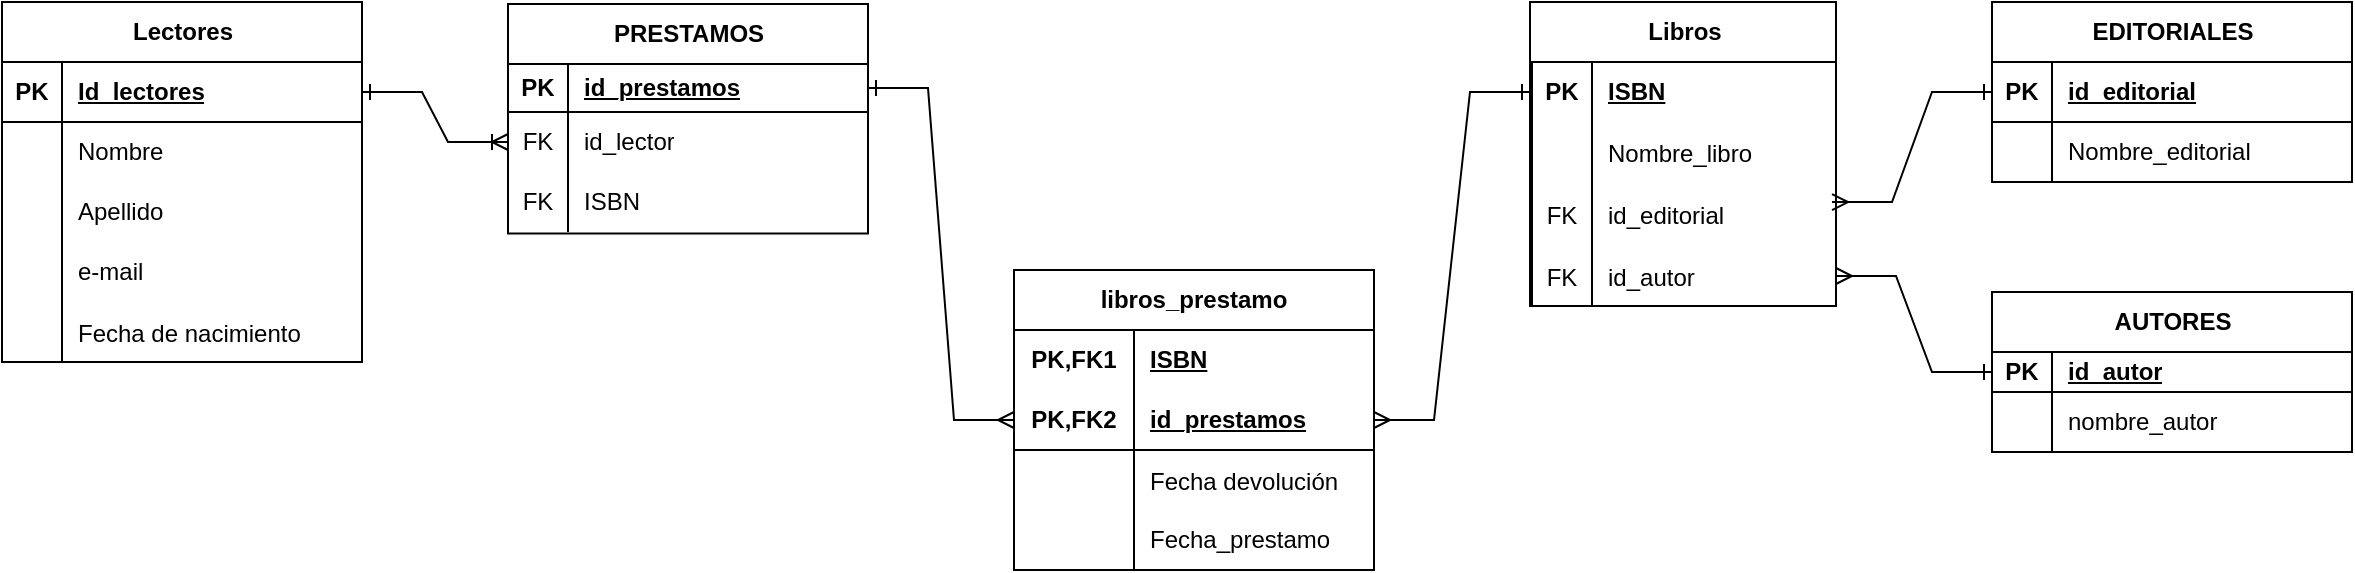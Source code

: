 <mxfile version="24.2.7" type="device">
  <diagram id="R2lEEEUBdFMjLlhIrx00" name="Page-1">
    <mxGraphModel dx="2534" dy="1622" grid="0" gridSize="10" guides="1" tooltips="1" connect="1" arrows="1" fold="1" page="1" pageScale="1" pageWidth="1100" pageHeight="850" math="0" shadow="0" extFonts="Permanent Marker^https://fonts.googleapis.com/css?family=Permanent+Marker">
      <root>
        <mxCell id="0" />
        <mxCell id="1" parent="0" />
        <mxCell id="Cp0pD_NHWyEYIWfsUDPW-1" value="Lectores" style="shape=table;startSize=30;container=1;collapsible=1;childLayout=tableLayout;fixedRows=1;rowLines=0;fontStyle=1;align=center;resizeLast=1;html=1;labelBackgroundColor=none;" parent="1" vertex="1">
          <mxGeometry x="-588" y="-19" width="180" height="180" as="geometry">
            <mxRectangle x="89" y="92" width="81" height="30" as="alternateBounds" />
          </mxGeometry>
        </mxCell>
        <mxCell id="Cp0pD_NHWyEYIWfsUDPW-2" value="" style="shape=tableRow;horizontal=0;startSize=0;swimlaneHead=0;swimlaneBody=0;fillColor=none;collapsible=0;dropTarget=0;points=[[0,0.5],[1,0.5]];portConstraint=eastwest;top=0;left=0;right=0;bottom=1;labelBackgroundColor=none;" parent="Cp0pD_NHWyEYIWfsUDPW-1" vertex="1">
          <mxGeometry y="30" width="180" height="30" as="geometry" />
        </mxCell>
        <mxCell id="Cp0pD_NHWyEYIWfsUDPW-3" value="PK" style="shape=partialRectangle;connectable=0;fillColor=none;top=0;left=0;bottom=0;right=0;fontStyle=1;overflow=hidden;whiteSpace=wrap;html=1;labelBackgroundColor=none;" parent="Cp0pD_NHWyEYIWfsUDPW-2" vertex="1">
          <mxGeometry width="30" height="30" as="geometry">
            <mxRectangle width="30" height="30" as="alternateBounds" />
          </mxGeometry>
        </mxCell>
        <mxCell id="Cp0pD_NHWyEYIWfsUDPW-4" value="Id_lectores" style="shape=partialRectangle;connectable=0;fillColor=none;top=0;left=0;bottom=0;right=0;align=left;spacingLeft=6;fontStyle=5;overflow=hidden;whiteSpace=wrap;html=1;labelBackgroundColor=none;" parent="Cp0pD_NHWyEYIWfsUDPW-2" vertex="1">
          <mxGeometry x="30" width="150" height="30" as="geometry">
            <mxRectangle width="150" height="30" as="alternateBounds" />
          </mxGeometry>
        </mxCell>
        <mxCell id="Cp0pD_NHWyEYIWfsUDPW-5" value="" style="shape=tableRow;horizontal=0;startSize=0;swimlaneHead=0;swimlaneBody=0;fillColor=none;collapsible=0;dropTarget=0;points=[[0,0.5],[1,0.5]];portConstraint=eastwest;top=0;left=0;right=0;bottom=0;labelBackgroundColor=none;" parent="Cp0pD_NHWyEYIWfsUDPW-1" vertex="1">
          <mxGeometry y="60" width="180" height="30" as="geometry" />
        </mxCell>
        <mxCell id="Cp0pD_NHWyEYIWfsUDPW-6" value="" style="shape=partialRectangle;connectable=0;fillColor=none;top=0;left=0;bottom=0;right=0;editable=1;overflow=hidden;whiteSpace=wrap;html=1;labelBackgroundColor=none;" parent="Cp0pD_NHWyEYIWfsUDPW-5" vertex="1">
          <mxGeometry width="30" height="30" as="geometry">
            <mxRectangle width="30" height="30" as="alternateBounds" />
          </mxGeometry>
        </mxCell>
        <mxCell id="Cp0pD_NHWyEYIWfsUDPW-7" value="Nombre" style="shape=partialRectangle;connectable=0;fillColor=none;top=0;left=0;bottom=0;right=0;align=left;spacingLeft=6;overflow=hidden;whiteSpace=wrap;html=1;labelBackgroundColor=none;" parent="Cp0pD_NHWyEYIWfsUDPW-5" vertex="1">
          <mxGeometry x="30" width="150" height="30" as="geometry">
            <mxRectangle width="150" height="30" as="alternateBounds" />
          </mxGeometry>
        </mxCell>
        <mxCell id="Cp0pD_NHWyEYIWfsUDPW-8" value="" style="shape=tableRow;horizontal=0;startSize=0;swimlaneHead=0;swimlaneBody=0;fillColor=none;collapsible=0;dropTarget=0;points=[[0,0.5],[1,0.5]];portConstraint=eastwest;top=0;left=0;right=0;bottom=0;labelBackgroundColor=none;" parent="Cp0pD_NHWyEYIWfsUDPW-1" vertex="1">
          <mxGeometry y="90" width="180" height="30" as="geometry" />
        </mxCell>
        <mxCell id="Cp0pD_NHWyEYIWfsUDPW-9" value="" style="shape=partialRectangle;connectable=0;fillColor=none;top=0;left=0;bottom=0;right=0;editable=1;overflow=hidden;whiteSpace=wrap;html=1;labelBackgroundColor=none;" parent="Cp0pD_NHWyEYIWfsUDPW-8" vertex="1">
          <mxGeometry width="30" height="30" as="geometry">
            <mxRectangle width="30" height="30" as="alternateBounds" />
          </mxGeometry>
        </mxCell>
        <mxCell id="Cp0pD_NHWyEYIWfsUDPW-10" value="Apellido" style="shape=partialRectangle;connectable=0;fillColor=none;top=0;left=0;bottom=0;right=0;align=left;spacingLeft=6;overflow=hidden;whiteSpace=wrap;html=1;labelBackgroundColor=none;" parent="Cp0pD_NHWyEYIWfsUDPW-8" vertex="1">
          <mxGeometry x="30" width="150" height="30" as="geometry">
            <mxRectangle width="150" height="30" as="alternateBounds" />
          </mxGeometry>
        </mxCell>
        <mxCell id="Cp0pD_NHWyEYIWfsUDPW-11" value="" style="shape=tableRow;horizontal=0;startSize=0;swimlaneHead=0;swimlaneBody=0;fillColor=none;collapsible=0;dropTarget=0;points=[[0,0.5],[1,0.5]];portConstraint=eastwest;top=0;left=0;right=0;bottom=0;labelBackgroundColor=none;" parent="Cp0pD_NHWyEYIWfsUDPW-1" vertex="1">
          <mxGeometry y="120" width="180" height="30" as="geometry" />
        </mxCell>
        <mxCell id="Cp0pD_NHWyEYIWfsUDPW-12" value="" style="shape=partialRectangle;connectable=0;fillColor=none;top=0;left=0;bottom=0;right=0;editable=1;overflow=hidden;whiteSpace=wrap;html=1;labelBackgroundColor=none;" parent="Cp0pD_NHWyEYIWfsUDPW-11" vertex="1">
          <mxGeometry width="30" height="30" as="geometry">
            <mxRectangle width="30" height="30" as="alternateBounds" />
          </mxGeometry>
        </mxCell>
        <mxCell id="Cp0pD_NHWyEYIWfsUDPW-13" value="e-mail" style="shape=partialRectangle;connectable=0;fillColor=none;top=0;left=0;bottom=0;right=0;align=left;spacingLeft=6;overflow=hidden;whiteSpace=wrap;html=1;labelBackgroundColor=none;" parent="Cp0pD_NHWyEYIWfsUDPW-11" vertex="1">
          <mxGeometry x="30" width="150" height="30" as="geometry">
            <mxRectangle width="150" height="30" as="alternateBounds" />
          </mxGeometry>
        </mxCell>
        <mxCell id="dyEYAmMrbTu9utNj_kfI-36" value="" style="shape=tableRow;horizontal=0;startSize=0;swimlaneHead=0;swimlaneBody=0;fillColor=none;collapsible=0;dropTarget=0;points=[[0,0.5],[1,0.5]];portConstraint=eastwest;top=0;left=0;right=0;bottom=0;labelBackgroundColor=none;" parent="Cp0pD_NHWyEYIWfsUDPW-1" vertex="1">
          <mxGeometry y="150" width="180" height="30" as="geometry" />
        </mxCell>
        <mxCell id="dyEYAmMrbTu9utNj_kfI-37" value="" style="shape=partialRectangle;connectable=0;fillColor=none;top=0;left=0;bottom=0;right=0;editable=1;overflow=hidden;labelBackgroundColor=none;" parent="dyEYAmMrbTu9utNj_kfI-36" vertex="1">
          <mxGeometry width="30" height="30" as="geometry">
            <mxRectangle width="30" height="30" as="alternateBounds" />
          </mxGeometry>
        </mxCell>
        <mxCell id="dyEYAmMrbTu9utNj_kfI-38" value="Fecha de nacimiento" style="shape=partialRectangle;connectable=0;fillColor=none;top=0;left=0;bottom=0;right=0;align=left;spacingLeft=6;overflow=hidden;labelBackgroundColor=none;" parent="dyEYAmMrbTu9utNj_kfI-36" vertex="1">
          <mxGeometry x="30" width="150" height="30" as="geometry">
            <mxRectangle width="150" height="30" as="alternateBounds" />
          </mxGeometry>
        </mxCell>
        <mxCell id="dyEYAmMrbTu9utNj_kfI-5" value="Libros" style="shape=table;startSize=30;container=1;collapsible=1;childLayout=tableLayout;fixedRows=1;rowLines=0;fontStyle=1;align=center;resizeLast=1;html=1;labelBackgroundColor=none;" parent="1" vertex="1">
          <mxGeometry x="176" y="-19" width="153" height="152" as="geometry" />
        </mxCell>
        <mxCell id="GHDokFlFduyOsRcgGmLC-23" value="" style="shape=tableRow;horizontal=0;startSize=1;swimlaneHead=0;swimlaneBody=0;fillColor=none;collapsible=0;dropTarget=0;points=[[0,0.5],[1,0.5]];portConstraint=eastwest;top=0;left=0;right=0;bottom=1;" parent="dyEYAmMrbTu9utNj_kfI-5" vertex="1">
          <mxGeometry y="30" width="153" height="30" as="geometry" />
        </mxCell>
        <mxCell id="GHDokFlFduyOsRcgGmLC-24" value="PK" style="shape=partialRectangle;connectable=0;fillColor=none;top=0;left=0;bottom=0;right=0;fontStyle=1;overflow=hidden;whiteSpace=wrap;html=1;" parent="GHDokFlFduyOsRcgGmLC-23" vertex="1">
          <mxGeometry x="1" width="30" height="30" as="geometry">
            <mxRectangle width="30" height="30" as="alternateBounds" />
          </mxGeometry>
        </mxCell>
        <mxCell id="GHDokFlFduyOsRcgGmLC-25" value="ISBN" style="shape=partialRectangle;connectable=0;fillColor=none;top=0;left=0;bottom=0;right=0;align=left;spacingLeft=6;fontStyle=5;overflow=hidden;whiteSpace=wrap;html=1;" parent="GHDokFlFduyOsRcgGmLC-23" vertex="1">
          <mxGeometry x="31" width="122" height="30" as="geometry">
            <mxRectangle width="122" height="30" as="alternateBounds" />
          </mxGeometry>
        </mxCell>
        <mxCell id="dyEYAmMrbTu9utNj_kfI-9" value="" style="shape=tableRow;horizontal=0;startSize=1;swimlaneHead=0;swimlaneBody=0;fillColor=none;collapsible=0;dropTarget=0;points=[[0,0.5],[1,0.5]];portConstraint=eastwest;top=0;left=0;right=0;bottom=0;labelBackgroundColor=none;" parent="dyEYAmMrbTu9utNj_kfI-5" vertex="1">
          <mxGeometry y="60" width="153" height="32" as="geometry" />
        </mxCell>
        <mxCell id="dyEYAmMrbTu9utNj_kfI-10" value="" style="shape=partialRectangle;connectable=0;fillColor=none;top=0;left=0;bottom=0;right=0;editable=1;overflow=hidden;whiteSpace=wrap;html=1;labelBackgroundColor=none;" parent="dyEYAmMrbTu9utNj_kfI-9" vertex="1">
          <mxGeometry x="1" width="30" height="32" as="geometry">
            <mxRectangle width="30" height="32" as="alternateBounds" />
          </mxGeometry>
        </mxCell>
        <mxCell id="dyEYAmMrbTu9utNj_kfI-11" value="Nombre_libro" style="shape=partialRectangle;connectable=0;fillColor=none;top=0;left=0;bottom=0;right=0;align=left;spacingLeft=6;overflow=hidden;whiteSpace=wrap;html=1;labelBackgroundColor=none;" parent="dyEYAmMrbTu9utNj_kfI-9" vertex="1">
          <mxGeometry x="31" width="122" height="32" as="geometry">
            <mxRectangle width="122" height="32" as="alternateBounds" />
          </mxGeometry>
        </mxCell>
        <mxCell id="GHDokFlFduyOsRcgGmLC-39" value="" style="shape=tableRow;horizontal=0;startSize=1;swimlaneHead=0;swimlaneBody=0;fillColor=none;collapsible=0;dropTarget=0;points=[[0,0.5],[1,0.5]];portConstraint=eastwest;top=0;left=0;right=0;bottom=0;" parent="dyEYAmMrbTu9utNj_kfI-5" vertex="1">
          <mxGeometry y="92" width="153" height="30" as="geometry" />
        </mxCell>
        <mxCell id="GHDokFlFduyOsRcgGmLC-40" value="FK" style="shape=partialRectangle;connectable=0;fillColor=none;top=0;left=0;bottom=0;right=0;fontStyle=0;overflow=hidden;whiteSpace=wrap;html=1;" parent="GHDokFlFduyOsRcgGmLC-39" vertex="1">
          <mxGeometry x="1" width="30" height="30" as="geometry">
            <mxRectangle width="30" height="30" as="alternateBounds" />
          </mxGeometry>
        </mxCell>
        <mxCell id="GHDokFlFduyOsRcgGmLC-41" value="id_editorial" style="shape=partialRectangle;connectable=0;fillColor=none;top=0;left=0;bottom=0;right=0;align=left;spacingLeft=6;fontStyle=0;overflow=hidden;whiteSpace=wrap;html=1;" parent="GHDokFlFduyOsRcgGmLC-39" vertex="1">
          <mxGeometry x="31" width="122" height="30" as="geometry">
            <mxRectangle width="122" height="30" as="alternateBounds" />
          </mxGeometry>
        </mxCell>
        <mxCell id="dyEYAmMrbTu9utNj_kfI-42" value="" style="shape=tableRow;horizontal=0;startSize=1;swimlaneHead=0;swimlaneBody=0;fillColor=none;collapsible=0;dropTarget=0;points=[[0,0.5],[1,0.5]];portConstraint=eastwest;top=0;left=0;right=0;bottom=0;labelBackgroundColor=none;" parent="dyEYAmMrbTu9utNj_kfI-5" vertex="1">
          <mxGeometry y="122" width="153" height="30" as="geometry" />
        </mxCell>
        <mxCell id="dyEYAmMrbTu9utNj_kfI-43" value="FK" style="shape=partialRectangle;connectable=0;fillColor=none;top=0;left=0;bottom=0;right=0;editable=1;overflow=hidden;labelBackgroundColor=none;" parent="dyEYAmMrbTu9utNj_kfI-42" vertex="1">
          <mxGeometry x="1" width="30" height="30" as="geometry">
            <mxRectangle width="30" height="30" as="alternateBounds" />
          </mxGeometry>
        </mxCell>
        <mxCell id="dyEYAmMrbTu9utNj_kfI-44" value="id_autor" style="shape=partialRectangle;connectable=0;fillColor=none;top=0;left=0;bottom=0;right=0;align=left;spacingLeft=6;overflow=hidden;labelBackgroundColor=none;" parent="dyEYAmMrbTu9utNj_kfI-42" vertex="1">
          <mxGeometry x="31" width="122" height="30" as="geometry">
            <mxRectangle width="122" height="30" as="alternateBounds" />
          </mxGeometry>
        </mxCell>
        <mxCell id="OnU5OzQgymih9XkOvowm-1" value="EDITORIALES" style="shape=table;startSize=30;container=1;collapsible=1;childLayout=tableLayout;fixedRows=1;rowLines=0;fontStyle=1;align=center;resizeLast=1;html=1;flipH=1;" parent="1" vertex="1">
          <mxGeometry x="407" y="-19" width="180" height="90" as="geometry" />
        </mxCell>
        <mxCell id="OnU5OzQgymih9XkOvowm-2" value="" style="shape=tableRow;horizontal=0;startSize=0;swimlaneHead=0;swimlaneBody=0;fillColor=none;collapsible=0;dropTarget=0;points=[[0,0.5],[1,0.5]];portConstraint=eastwest;top=0;left=0;right=0;bottom=1;" parent="OnU5OzQgymih9XkOvowm-1" vertex="1">
          <mxGeometry y="30" width="180" height="30" as="geometry" />
        </mxCell>
        <mxCell id="OnU5OzQgymih9XkOvowm-3" value="PK" style="shape=partialRectangle;connectable=0;fillColor=none;top=0;left=0;bottom=0;right=0;fontStyle=1;overflow=hidden;whiteSpace=wrap;html=1;" parent="OnU5OzQgymih9XkOvowm-2" vertex="1">
          <mxGeometry width="30" height="30" as="geometry">
            <mxRectangle width="30" height="30" as="alternateBounds" />
          </mxGeometry>
        </mxCell>
        <mxCell id="OnU5OzQgymih9XkOvowm-4" value="id_editorial" style="shape=partialRectangle;connectable=0;fillColor=none;top=0;left=0;bottom=0;right=0;align=left;spacingLeft=6;fontStyle=5;overflow=hidden;whiteSpace=wrap;html=1;" parent="OnU5OzQgymih9XkOvowm-2" vertex="1">
          <mxGeometry x="30" width="150" height="30" as="geometry">
            <mxRectangle width="150" height="30" as="alternateBounds" />
          </mxGeometry>
        </mxCell>
        <mxCell id="OnU5OzQgymih9XkOvowm-5" value="" style="shape=tableRow;horizontal=0;startSize=0;swimlaneHead=0;swimlaneBody=0;fillColor=none;collapsible=0;dropTarget=0;points=[[0,0.5],[1,0.5]];portConstraint=eastwest;top=0;left=0;right=0;bottom=0;" parent="OnU5OzQgymih9XkOvowm-1" vertex="1">
          <mxGeometry y="60" width="180" height="30" as="geometry" />
        </mxCell>
        <mxCell id="OnU5OzQgymih9XkOvowm-6" value="" style="shape=partialRectangle;connectable=0;fillColor=none;top=0;left=0;bottom=0;right=0;editable=1;overflow=hidden;whiteSpace=wrap;html=1;" parent="OnU5OzQgymih9XkOvowm-5" vertex="1">
          <mxGeometry width="30" height="30" as="geometry">
            <mxRectangle width="30" height="30" as="alternateBounds" />
          </mxGeometry>
        </mxCell>
        <mxCell id="OnU5OzQgymih9XkOvowm-7" value="Nombre_editorial" style="shape=partialRectangle;connectable=0;fillColor=none;top=0;left=0;bottom=0;right=0;align=left;spacingLeft=6;overflow=hidden;whiteSpace=wrap;html=1;" parent="OnU5OzQgymih9XkOvowm-5" vertex="1">
          <mxGeometry x="30" width="150" height="30" as="geometry">
            <mxRectangle width="150" height="30" as="alternateBounds" />
          </mxGeometry>
        </mxCell>
        <mxCell id="OnU5OzQgymih9XkOvowm-14" value="AUTORES" style="shape=table;startSize=30;container=1;collapsible=1;childLayout=tableLayout;fixedRows=1;rowLines=0;fontStyle=1;align=center;resizeLast=1;html=1;" parent="1" vertex="1">
          <mxGeometry x="407" y="126" width="180" height="80" as="geometry" />
        </mxCell>
        <mxCell id="OnU5OzQgymih9XkOvowm-15" value="" style="shape=tableRow;horizontal=0;startSize=0;swimlaneHead=0;swimlaneBody=0;fillColor=none;collapsible=0;dropTarget=0;points=[[0,0.5],[1,0.5]];portConstraint=eastwest;top=0;left=0;right=0;bottom=1;" parent="OnU5OzQgymih9XkOvowm-14" vertex="1">
          <mxGeometry y="30" width="180" height="20" as="geometry" />
        </mxCell>
        <mxCell id="OnU5OzQgymih9XkOvowm-16" value="PK" style="shape=partialRectangle;connectable=0;fillColor=none;top=0;left=0;bottom=0;right=0;fontStyle=1;overflow=hidden;whiteSpace=wrap;html=1;" parent="OnU5OzQgymih9XkOvowm-15" vertex="1">
          <mxGeometry width="30" height="20" as="geometry">
            <mxRectangle width="30" height="20" as="alternateBounds" />
          </mxGeometry>
        </mxCell>
        <mxCell id="OnU5OzQgymih9XkOvowm-17" value="id_autor" style="shape=partialRectangle;connectable=0;fillColor=none;top=0;left=0;bottom=0;right=0;align=left;spacingLeft=6;fontStyle=5;overflow=hidden;whiteSpace=wrap;html=1;" parent="OnU5OzQgymih9XkOvowm-15" vertex="1">
          <mxGeometry x="30" width="150" height="20" as="geometry">
            <mxRectangle width="150" height="20" as="alternateBounds" />
          </mxGeometry>
        </mxCell>
        <mxCell id="OnU5OzQgymih9XkOvowm-18" value="" style="shape=tableRow;horizontal=0;startSize=0;swimlaneHead=0;swimlaneBody=0;fillColor=none;collapsible=0;dropTarget=0;points=[[0,0.5],[1,0.5]];portConstraint=eastwest;top=0;left=0;right=0;bottom=0;" parent="OnU5OzQgymih9XkOvowm-14" vertex="1">
          <mxGeometry y="50" width="180" height="30" as="geometry" />
        </mxCell>
        <mxCell id="OnU5OzQgymih9XkOvowm-19" value="" style="shape=partialRectangle;connectable=0;fillColor=none;top=0;left=0;bottom=0;right=0;editable=1;overflow=hidden;whiteSpace=wrap;html=1;" parent="OnU5OzQgymih9XkOvowm-18" vertex="1">
          <mxGeometry width="30" height="30" as="geometry">
            <mxRectangle width="30" height="30" as="alternateBounds" />
          </mxGeometry>
        </mxCell>
        <mxCell id="OnU5OzQgymih9XkOvowm-20" value="nombre_autor" style="shape=partialRectangle;connectable=0;fillColor=none;top=0;left=0;bottom=0;right=0;align=left;spacingLeft=6;overflow=hidden;whiteSpace=wrap;html=1;" parent="OnU5OzQgymih9XkOvowm-18" vertex="1">
          <mxGeometry x="30" width="150" height="30" as="geometry">
            <mxRectangle width="150" height="30" as="alternateBounds" />
          </mxGeometry>
        </mxCell>
        <mxCell id="GHDokFlFduyOsRcgGmLC-1" value="PRESTAMOS" style="shape=table;startSize=30;container=1;collapsible=1;childLayout=tableLayout;fixedRows=1;rowLines=0;fontStyle=1;align=center;resizeLast=1;html=1;" parent="1" vertex="1">
          <mxGeometry x="-335" y="-18" width="180" height="114.75" as="geometry" />
        </mxCell>
        <mxCell id="GHDokFlFduyOsRcgGmLC-2" value="" style="shape=tableRow;horizontal=0;startSize=0;swimlaneHead=0;swimlaneBody=0;fillColor=none;collapsible=0;dropTarget=0;points=[[0,0.5],[1,0.5]];portConstraint=eastwest;top=0;left=0;right=0;bottom=1;" parent="GHDokFlFduyOsRcgGmLC-1" vertex="1">
          <mxGeometry y="30" width="180" height="24" as="geometry" />
        </mxCell>
        <mxCell id="GHDokFlFduyOsRcgGmLC-3" value="PK" style="shape=partialRectangle;connectable=0;fillColor=none;top=0;left=0;bottom=0;right=0;fontStyle=1;overflow=hidden;whiteSpace=wrap;html=1;" parent="GHDokFlFduyOsRcgGmLC-2" vertex="1">
          <mxGeometry width="30" height="24" as="geometry">
            <mxRectangle width="30" height="24" as="alternateBounds" />
          </mxGeometry>
        </mxCell>
        <mxCell id="GHDokFlFduyOsRcgGmLC-4" value="id_prestamos" style="shape=partialRectangle;connectable=0;fillColor=none;top=0;left=0;bottom=0;right=0;align=left;spacingLeft=6;fontStyle=5;overflow=hidden;whiteSpace=wrap;html=1;" parent="GHDokFlFduyOsRcgGmLC-2" vertex="1">
          <mxGeometry x="30" width="150" height="24" as="geometry">
            <mxRectangle width="150" height="24" as="alternateBounds" />
          </mxGeometry>
        </mxCell>
        <mxCell id="GHDokFlFduyOsRcgGmLC-5" value="" style="shape=tableRow;horizontal=0;startSize=0;swimlaneHead=0;swimlaneBody=0;fillColor=none;collapsible=0;dropTarget=0;points=[[0,0.5],[1,0.5]];portConstraint=eastwest;top=0;left=0;right=0;bottom=0;" parent="GHDokFlFduyOsRcgGmLC-1" vertex="1">
          <mxGeometry y="54" width="180" height="30" as="geometry" />
        </mxCell>
        <mxCell id="GHDokFlFduyOsRcgGmLC-6" value="FK" style="shape=partialRectangle;connectable=0;fillColor=none;top=0;left=0;bottom=0;right=0;editable=1;overflow=hidden;whiteSpace=wrap;html=1;" parent="GHDokFlFduyOsRcgGmLC-5" vertex="1">
          <mxGeometry width="30" height="30" as="geometry">
            <mxRectangle width="30" height="30" as="alternateBounds" />
          </mxGeometry>
        </mxCell>
        <mxCell id="GHDokFlFduyOsRcgGmLC-7" value="id_lector" style="shape=partialRectangle;connectable=0;fillColor=none;top=0;left=0;bottom=0;right=0;align=left;spacingLeft=6;overflow=hidden;whiteSpace=wrap;html=1;" parent="GHDokFlFduyOsRcgGmLC-5" vertex="1">
          <mxGeometry x="30" width="150" height="30" as="geometry">
            <mxRectangle width="150" height="30" as="alternateBounds" />
          </mxGeometry>
        </mxCell>
        <mxCell id="GHDokFlFduyOsRcgGmLC-8" value="" style="shape=tableRow;horizontal=0;startSize=0;swimlaneHead=0;swimlaneBody=0;fillColor=none;collapsible=0;dropTarget=0;points=[[0,0.5],[1,0.5]];portConstraint=eastwest;top=0;left=0;right=0;bottom=0;" parent="GHDokFlFduyOsRcgGmLC-1" vertex="1">
          <mxGeometry y="84" width="180" height="30" as="geometry" />
        </mxCell>
        <mxCell id="GHDokFlFduyOsRcgGmLC-9" value="FK" style="shape=partialRectangle;connectable=0;fillColor=none;top=0;left=0;bottom=0;right=0;editable=1;overflow=hidden;whiteSpace=wrap;html=1;" parent="GHDokFlFduyOsRcgGmLC-8" vertex="1">
          <mxGeometry width="30" height="30" as="geometry">
            <mxRectangle width="30" height="30" as="alternateBounds" />
          </mxGeometry>
        </mxCell>
        <mxCell id="GHDokFlFduyOsRcgGmLC-10" value="ISBN" style="shape=partialRectangle;connectable=0;fillColor=none;top=0;left=0;bottom=0;right=0;align=left;spacingLeft=6;overflow=hidden;whiteSpace=wrap;html=1;" parent="GHDokFlFduyOsRcgGmLC-8" vertex="1">
          <mxGeometry x="30" width="150" height="30" as="geometry">
            <mxRectangle width="150" height="30" as="alternateBounds" />
          </mxGeometry>
        </mxCell>
        <mxCell id="GHDokFlFduyOsRcgGmLC-26" value="libros_prestamo" style="shape=table;startSize=30;container=1;collapsible=1;childLayout=tableLayout;fixedRows=1;rowLines=0;fontStyle=1;align=center;resizeLast=1;html=1;whiteSpace=wrap;" parent="1" vertex="1">
          <mxGeometry x="-82" y="115" width="180" height="150" as="geometry" />
        </mxCell>
        <mxCell id="GHDokFlFduyOsRcgGmLC-27" value="" style="shape=tableRow;horizontal=0;startSize=0;swimlaneHead=0;swimlaneBody=0;fillColor=none;collapsible=0;dropTarget=0;points=[[0,0.5],[1,0.5]];portConstraint=eastwest;top=0;left=0;right=0;bottom=0;html=1;" parent="GHDokFlFduyOsRcgGmLC-26" vertex="1">
          <mxGeometry y="30" width="180" height="30" as="geometry" />
        </mxCell>
        <mxCell id="GHDokFlFduyOsRcgGmLC-28" value="PK,FK1" style="shape=partialRectangle;connectable=0;fillColor=none;top=0;left=0;bottom=0;right=0;fontStyle=1;overflow=hidden;html=1;whiteSpace=wrap;" parent="GHDokFlFduyOsRcgGmLC-27" vertex="1">
          <mxGeometry width="60" height="30" as="geometry">
            <mxRectangle width="60" height="30" as="alternateBounds" />
          </mxGeometry>
        </mxCell>
        <mxCell id="GHDokFlFduyOsRcgGmLC-29" value="ISBN" style="shape=partialRectangle;connectable=0;fillColor=none;top=0;left=0;bottom=0;right=0;align=left;spacingLeft=6;fontStyle=5;overflow=hidden;html=1;whiteSpace=wrap;" parent="GHDokFlFduyOsRcgGmLC-27" vertex="1">
          <mxGeometry x="60" width="120" height="30" as="geometry">
            <mxRectangle width="120" height="30" as="alternateBounds" />
          </mxGeometry>
        </mxCell>
        <mxCell id="GHDokFlFduyOsRcgGmLC-30" value="" style="shape=tableRow;horizontal=0;startSize=0;swimlaneHead=0;swimlaneBody=0;fillColor=none;collapsible=0;dropTarget=0;points=[[0,0.5],[1,0.5]];portConstraint=eastwest;top=0;left=0;right=0;bottom=1;html=1;" parent="GHDokFlFduyOsRcgGmLC-26" vertex="1">
          <mxGeometry y="60" width="180" height="30" as="geometry" />
        </mxCell>
        <mxCell id="GHDokFlFduyOsRcgGmLC-31" value="PK,FK2" style="shape=partialRectangle;connectable=0;fillColor=none;top=0;left=0;bottom=0;right=0;fontStyle=1;overflow=hidden;html=1;whiteSpace=wrap;" parent="GHDokFlFduyOsRcgGmLC-30" vertex="1">
          <mxGeometry width="60" height="30" as="geometry">
            <mxRectangle width="60" height="30" as="alternateBounds" />
          </mxGeometry>
        </mxCell>
        <mxCell id="GHDokFlFduyOsRcgGmLC-32" value="id_prestamos" style="shape=partialRectangle;connectable=0;fillColor=none;top=0;left=0;bottom=0;right=0;align=left;spacingLeft=6;fontStyle=5;overflow=hidden;html=1;whiteSpace=wrap;" parent="GHDokFlFduyOsRcgGmLC-30" vertex="1">
          <mxGeometry x="60" width="120" height="30" as="geometry">
            <mxRectangle width="120" height="30" as="alternateBounds" />
          </mxGeometry>
        </mxCell>
        <mxCell id="GHDokFlFduyOsRcgGmLC-17" value="" style="shape=tableRow;horizontal=0;startSize=0;swimlaneHead=0;swimlaneBody=0;fillColor=none;collapsible=0;dropTarget=0;points=[[0,0.5],[1,0.5]];portConstraint=eastwest;top=0;left=0;right=0;bottom=0;" parent="GHDokFlFduyOsRcgGmLC-26" vertex="1">
          <mxGeometry y="90" width="180" height="30" as="geometry" />
        </mxCell>
        <mxCell id="GHDokFlFduyOsRcgGmLC-18" value="" style="shape=partialRectangle;connectable=0;fillColor=none;top=0;left=0;bottom=0;right=0;editable=1;overflow=hidden;" parent="GHDokFlFduyOsRcgGmLC-17" vertex="1">
          <mxGeometry width="60" height="30" as="geometry">
            <mxRectangle width="60" height="30" as="alternateBounds" />
          </mxGeometry>
        </mxCell>
        <mxCell id="GHDokFlFduyOsRcgGmLC-19" value="Fecha devolución" style="shape=partialRectangle;connectable=0;fillColor=none;top=0;left=0;bottom=0;right=0;align=left;spacingLeft=6;overflow=hidden;" parent="GHDokFlFduyOsRcgGmLC-17" vertex="1">
          <mxGeometry x="60" width="120" height="30" as="geometry">
            <mxRectangle width="120" height="30" as="alternateBounds" />
          </mxGeometry>
        </mxCell>
        <mxCell id="GHDokFlFduyOsRcgGmLC-11" value="" style="shape=tableRow;horizontal=0;startSize=0;swimlaneHead=0;swimlaneBody=0;fillColor=none;collapsible=0;dropTarget=0;points=[[0,0.5],[1,0.5]];portConstraint=eastwest;top=0;left=0;right=0;bottom=0;" parent="GHDokFlFduyOsRcgGmLC-26" vertex="1">
          <mxGeometry y="120" width="180" height="30" as="geometry" />
        </mxCell>
        <mxCell id="GHDokFlFduyOsRcgGmLC-12" value="" style="shape=partialRectangle;connectable=0;fillColor=none;top=0;left=0;bottom=0;right=0;editable=1;overflow=hidden;whiteSpace=wrap;html=1;" parent="GHDokFlFduyOsRcgGmLC-11" vertex="1">
          <mxGeometry width="60" height="30" as="geometry">
            <mxRectangle width="60" height="30" as="alternateBounds" />
          </mxGeometry>
        </mxCell>
        <mxCell id="GHDokFlFduyOsRcgGmLC-13" value="Fecha_prestamo" style="shape=partialRectangle;connectable=0;fillColor=none;top=0;left=0;bottom=0;right=0;align=left;spacingLeft=6;overflow=hidden;whiteSpace=wrap;html=1;" parent="GHDokFlFduyOsRcgGmLC-11" vertex="1">
          <mxGeometry x="60" width="120" height="30" as="geometry">
            <mxRectangle width="120" height="30" as="alternateBounds" />
          </mxGeometry>
        </mxCell>
        <mxCell id="GHDokFlFduyOsRcgGmLC-53" value="" style="edgeStyle=entityRelationEdgeStyle;fontSize=12;html=1;endArrow=ERone;rounded=0;entryX=0;entryY=0.5;entryDx=0;entryDy=0;exitX=1;exitY=0.5;exitDx=0;exitDy=0;startArrow=ERmany;startFill=0;endFill=0;" parent="1" source="dyEYAmMrbTu9utNj_kfI-42" target="OnU5OzQgymih9XkOvowm-15" edge="1">
          <mxGeometry width="100" height="100" relative="1" as="geometry">
            <mxPoint x="569" y="340" as="sourcePoint" />
            <mxPoint x="669" y="240" as="targetPoint" />
          </mxGeometry>
        </mxCell>
        <mxCell id="GHDokFlFduyOsRcgGmLC-56" value="" style="edgeStyle=entityRelationEdgeStyle;fontSize=12;html=1;endArrow=ERone;rounded=0;entryX=0;entryY=0.5;entryDx=0;entryDy=0;exitX=0.987;exitY=0.267;exitDx=0;exitDy=0;exitPerimeter=0;startArrow=ERmany;startFill=0;endFill=0;" parent="1" source="GHDokFlFduyOsRcgGmLC-39" target="OnU5OzQgymih9XkOvowm-2" edge="1">
          <mxGeometry width="100" height="100" relative="1" as="geometry">
            <mxPoint x="595" y="74" as="sourcePoint" />
            <mxPoint x="688" y="-23" as="targetPoint" />
            <Array as="points">
              <mxPoint x="330" y="51" />
            </Array>
          </mxGeometry>
        </mxCell>
        <mxCell id="GHDokFlFduyOsRcgGmLC-58" value="" style="edgeStyle=entityRelationEdgeStyle;fontSize=12;html=1;endArrow=ERoneToMany;startArrow=ERone;rounded=0;exitX=1;exitY=0.5;exitDx=0;exitDy=0;entryX=0;entryY=0.5;entryDx=0;entryDy=0;startFill=0;" parent="1" source="Cp0pD_NHWyEYIWfsUDPW-2" target="GHDokFlFduyOsRcgGmLC-5" edge="1">
          <mxGeometry width="100" height="100" relative="1" as="geometry">
            <mxPoint x="-403" y="381" as="sourcePoint" />
            <mxPoint x="-303" y="281" as="targetPoint" />
          </mxGeometry>
        </mxCell>
        <mxCell id="GHDokFlFduyOsRcgGmLC-61" value="" style="edgeStyle=entityRelationEdgeStyle;fontSize=12;html=1;endArrow=ERmany;rounded=0;endFill=0;startArrow=ERone;startFill=0;" parent="1" source="GHDokFlFduyOsRcgGmLC-2" target="GHDokFlFduyOsRcgGmLC-30" edge="1">
          <mxGeometry width="100" height="100" relative="1" as="geometry">
            <mxPoint x="-12" y="345" as="sourcePoint" />
            <mxPoint x="99" y="154" as="targetPoint" />
          </mxGeometry>
        </mxCell>
        <mxCell id="GHDokFlFduyOsRcgGmLC-62" value="" style="edgeStyle=entityRelationEdgeStyle;fontSize=12;html=1;endArrow=ERone;rounded=0;endFill=0;startArrow=ERmany;startFill=0;" parent="1" source="GHDokFlFduyOsRcgGmLC-26" target="GHDokFlFduyOsRcgGmLC-23" edge="1">
          <mxGeometry width="100" height="100" relative="1" as="geometry">
            <mxPoint x="247" y="302" as="sourcePoint" />
            <mxPoint x="347" y="202" as="targetPoint" />
            <Array as="points">
              <mxPoint x="370" y="41" />
            </Array>
          </mxGeometry>
        </mxCell>
      </root>
    </mxGraphModel>
  </diagram>
</mxfile>
